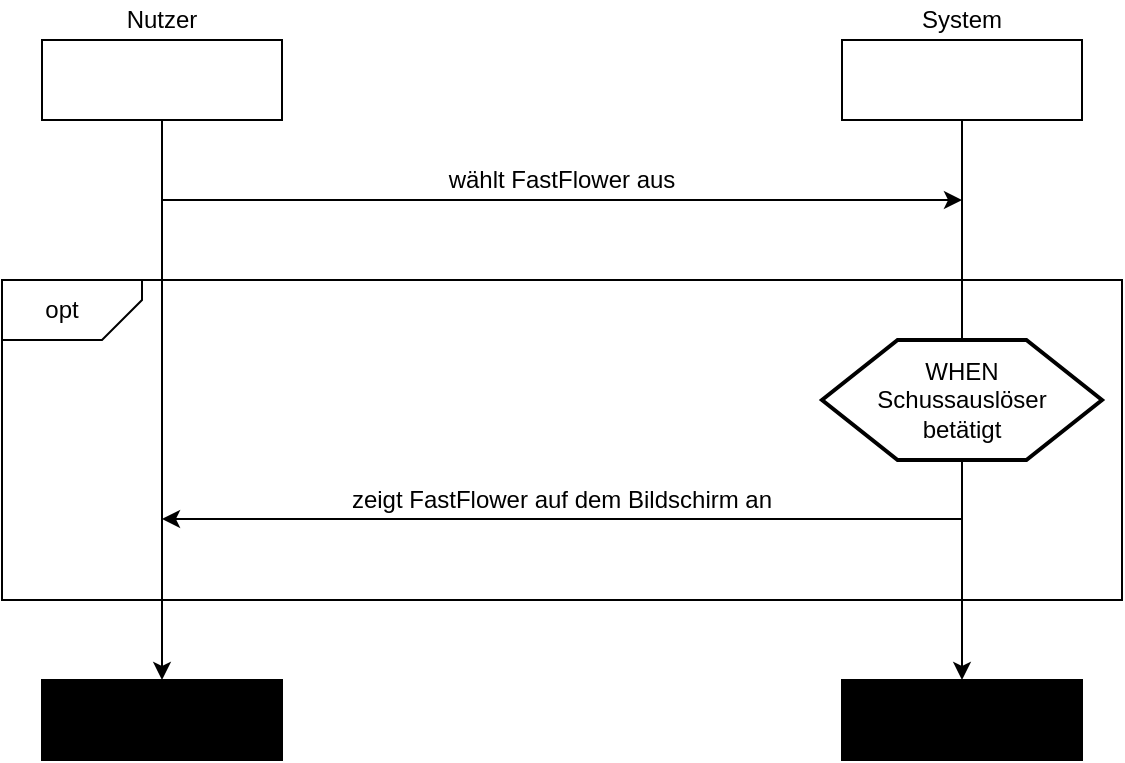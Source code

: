 <mxfile version="10.8.4" type="device"><diagram id="s7vdcuk9cZqKpX_nNP0N" name="Page-1"><mxGraphModel dx="918" dy="608" grid="1" gridSize="10" guides="1" tooltips="1" connect="1" arrows="1" fold="1" page="1" pageScale="1" pageWidth="827" pageHeight="1169" math="0" shadow="0"><root><mxCell id="0"/><mxCell id="1" parent="0"/><mxCell id="V7vvjxgsrzbox9jGXJyj-37" value="" style="rounded=0;whiteSpace=wrap;html=1;fillColor=#FFFFFF;" vertex="1" parent="1"><mxGeometry x="140" y="180" width="560" height="160" as="geometry"/></mxCell><mxCell id="V7vvjxgsrzbox9jGXJyj-1" value="" style="rounded=0;whiteSpace=wrap;html=1;" vertex="1" parent="1"><mxGeometry x="160" y="60" width="120" height="40" as="geometry"/></mxCell><mxCell id="V7vvjxgsrzbox9jGXJyj-2" value="Nutzer" style="text;html=1;strokeColor=none;fillColor=none;align=center;verticalAlign=middle;whiteSpace=wrap;rounded=0;" vertex="1" parent="1"><mxGeometry x="200" y="40" width="40" height="20" as="geometry"/></mxCell><mxCell id="V7vvjxgsrzbox9jGXJyj-3" value="" style="rounded=0;whiteSpace=wrap;html=1;" vertex="1" parent="1"><mxGeometry x="560" y="60" width="120" height="40" as="geometry"/></mxCell><mxCell id="V7vvjxgsrzbox9jGXJyj-4" value="System" style="text;html=1;strokeColor=none;fillColor=none;align=center;verticalAlign=middle;whiteSpace=wrap;rounded=0;" vertex="1" parent="1"><mxGeometry x="600" y="40" width="40" height="20" as="geometry"/></mxCell><mxCell id="V7vvjxgsrzbox9jGXJyj-5" value="" style="rounded=0;whiteSpace=wrap;html=1;fillColor=#000000;" vertex="1" parent="1"><mxGeometry x="160" y="380" width="120" height="40" as="geometry"/></mxCell><mxCell id="V7vvjxgsrzbox9jGXJyj-6" value="" style="rounded=0;whiteSpace=wrap;html=1;fillColor=#000000;" vertex="1" parent="1"><mxGeometry x="560" y="380" width="120" height="40" as="geometry"/></mxCell><mxCell id="V7vvjxgsrzbox9jGXJyj-7" value="" style="endArrow=classic;html=1;exitX=0.5;exitY=1;exitDx=0;exitDy=0;entryX=0.5;entryY=0;entryDx=0;entryDy=0;" edge="1" parent="1" source="V7vvjxgsrzbox9jGXJyj-1" target="V7vvjxgsrzbox9jGXJyj-5"><mxGeometry width="50" height="50" relative="1" as="geometry"><mxPoint x="160" y="610" as="sourcePoint"/><mxPoint x="210" y="560" as="targetPoint"/></mxGeometry></mxCell><mxCell id="V7vvjxgsrzbox9jGXJyj-10" value="zeigt FastFlower auf dem Bildschirm an " style="text;html=1;strokeColor=none;fillColor=none;align=center;verticalAlign=middle;whiteSpace=wrap;rounded=0;" vertex="1" parent="1"><mxGeometry x="280" y="280" width="280" height="20" as="geometry"/></mxCell><mxCell id="V7vvjxgsrzbox9jGXJyj-12" value="" style="endArrow=classic;html=1;" edge="1" parent="1"><mxGeometry width="50" height="50" relative="1" as="geometry"><mxPoint x="220" y="140" as="sourcePoint"/><mxPoint x="620" y="140" as="targetPoint"/></mxGeometry></mxCell><mxCell id="V7vvjxgsrzbox9jGXJyj-13" value="wählt FastFlower aus" style="text;html=1;strokeColor=none;fillColor=none;align=center;verticalAlign=middle;whiteSpace=wrap;rounded=0;" vertex="1" parent="1"><mxGeometry x="280" y="120" width="280" height="20" as="geometry"/></mxCell><mxCell id="V7vvjxgsrzbox9jGXJyj-19" value="" style="endArrow=classic;html=1;" edge="1" parent="1"><mxGeometry width="50" height="50" relative="1" as="geometry"><mxPoint x="620" y="299.5" as="sourcePoint"/><mxPoint x="220" y="299.5" as="targetPoint"/></mxGeometry></mxCell><mxCell id="V7vvjxgsrzbox9jGXJyj-36" value="" style="endArrow=classic;html=1;exitX=0.5;exitY=1;exitDx=0;exitDy=0;entryX=0.5;entryY=0;entryDx=0;entryDy=0;" edge="1" parent="1" source="V7vvjxgsrzbox9jGXJyj-3" target="V7vvjxgsrzbox9jGXJyj-6"><mxGeometry width="50" height="50" relative="1" as="geometry"><mxPoint x="620" y="100" as="sourcePoint"/><mxPoint x="620" y="500" as="targetPoint"/></mxGeometry></mxCell><mxCell id="V7vvjxgsrzbox9jGXJyj-35" value="" style="verticalLabelPosition=bottom;verticalAlign=top;html=1;strokeWidth=2;shape=hexagon;perimeter=hexagonPerimeter2;arcSize=6;size=0.27;fillColor=#FFFFFF;" vertex="1" parent="1"><mxGeometry x="550" y="210" width="140" height="60" as="geometry"/></mxCell><mxCell id="V7vvjxgsrzbox9jGXJyj-38" value="" style="shape=card;whiteSpace=wrap;html=1;fillColor=#FFFFFF;rotation=-180;size=20;" vertex="1" parent="1"><mxGeometry x="140" y="180" width="70" height="30" as="geometry"/></mxCell><mxCell id="V7vvjxgsrzbox9jGXJyj-39" value="opt" style="text;html=1;strokeColor=none;fillColor=none;align=center;verticalAlign=middle;whiteSpace=wrap;rounded=0;" vertex="1" parent="1"><mxGeometry x="150" y="185" width="40" height="20" as="geometry"/></mxCell><mxCell id="V7vvjxgsrzbox9jGXJyj-40" value="&lt;div&gt;WHEN&lt;/div&gt;&lt;div&gt;Schussauslöser&lt;/div&gt;&lt;div&gt;betätigt&lt;br&gt;&lt;/div&gt;" style="text;html=1;strokeColor=none;fillColor=none;align=center;verticalAlign=middle;whiteSpace=wrap;rounded=0;" vertex="1" parent="1"><mxGeometry x="570" y="210" width="100" height="60" as="geometry"/></mxCell></root></mxGraphModel></diagram></mxfile>